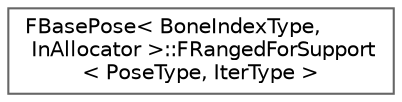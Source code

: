 digraph "Graphical Class Hierarchy"
{
 // INTERACTIVE_SVG=YES
 // LATEX_PDF_SIZE
  bgcolor="transparent";
  edge [fontname=Helvetica,fontsize=10,labelfontname=Helvetica,labelfontsize=10];
  node [fontname=Helvetica,fontsize=10,shape=box,height=0.2,width=0.4];
  rankdir="LR";
  Node0 [id="Node000000",label="FBasePose\< BoneIndexType,\l InAllocator \>::FRangedForSupport\l\< PoseType, IterType \>",height=0.2,width=0.4,color="grey40", fillcolor="white", style="filled",URL="$df/dc9/structFBasePose_1_1FRangedForSupport.html",tooltip=" "];
}
